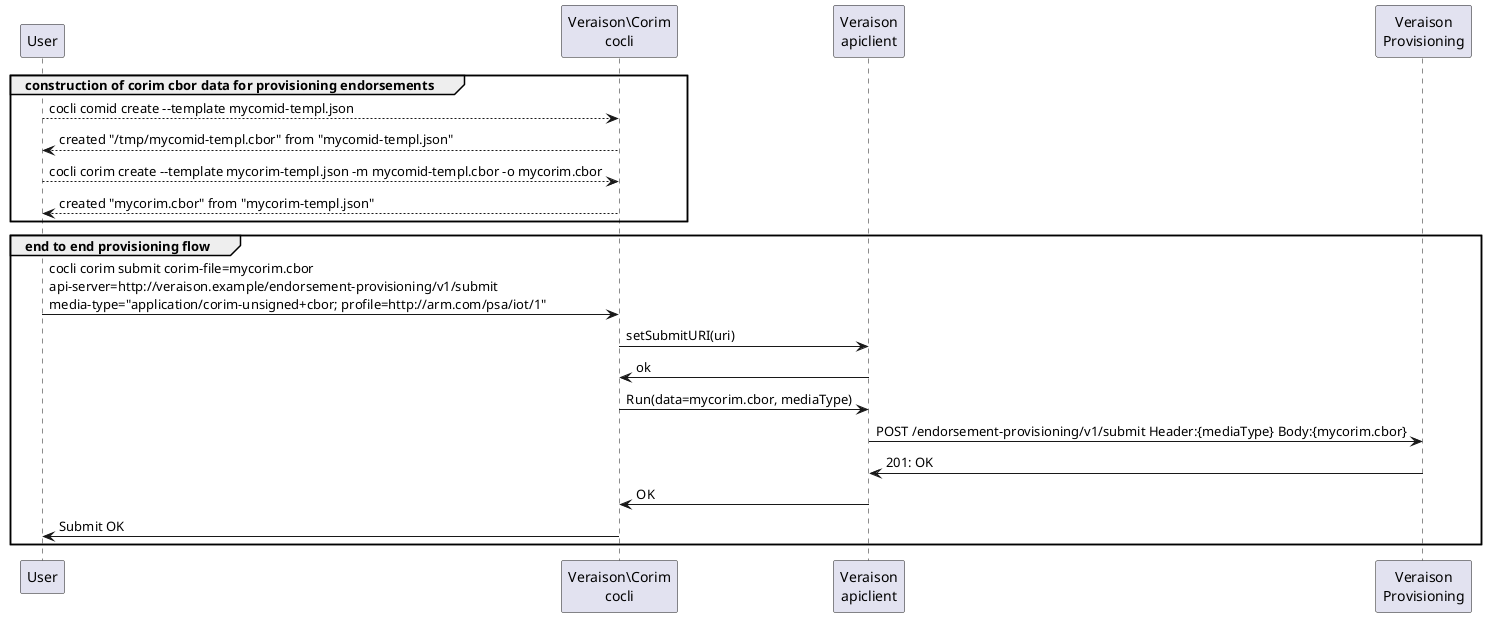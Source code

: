 @startuml

participant "User" as User order 5
participant "Veraison\Corim\ncocli" as CoRIM order 10
participant "Veraison\napiclient" as API order 20
participant "Veraison\nProvisioning" as PROV order 30

group construction of corim cbor data for provisioning endorsements

	User --> CoRIM: cocli comid create --template mycomid-templ.json
	CoRIM --> User: created "/tmp/mycomid-templ.cbor" from "mycomid-templ.json"
	User --> CoRIM: cocli corim create --template mycorim-templ.json -m mycomid-templ.cbor -o mycorim.cbor
	CoRIM --> User: created "mycorim.cbor" from "mycorim-templ.json"
end

group end to end provisioning flow
	User -> CoRIM: cocli corim submit corim-file=mycorim.cbor\napi-server=http://veraison.example/endorsement-provisioning/v1/submit\nmedia-type="application/corim-unsigned+cbor; profile=http://arm.com/psa/iot/1"
	CoRIM -> API: setSubmitURI(uri)
    	API -> CoRIM: ok
    	CoRIM -> API: Run(data=mycorim.cbor, mediaType)
    	API -> PROV: POST /endorsement-provisioning/v1/submit Header:{mediaType} Body:{mycorim.cbor}
	PROV -> API: 201: OK
	API -> CoRIM : OK
	CoRIM -> User : Submit OK
end

@enduml